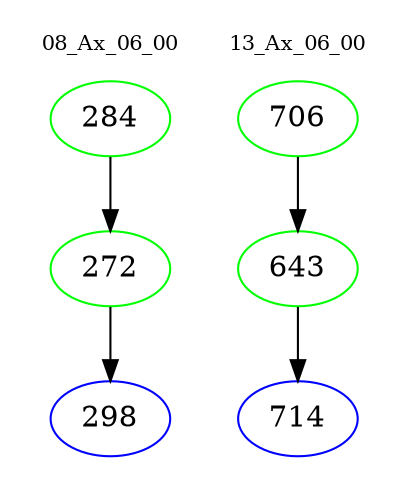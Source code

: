 digraph{
subgraph cluster_0 {
color = white
label = "08_Ax_06_00";
fontsize=10;
T0_284 [label="284", color="green"]
T0_284 -> T0_272 [color="black"]
T0_272 [label="272", color="green"]
T0_272 -> T0_298 [color="black"]
T0_298 [label="298", color="blue"]
}
subgraph cluster_1 {
color = white
label = "13_Ax_06_00";
fontsize=10;
T1_706 [label="706", color="green"]
T1_706 -> T1_643 [color="black"]
T1_643 [label="643", color="green"]
T1_643 -> T1_714 [color="black"]
T1_714 [label="714", color="blue"]
}
}
